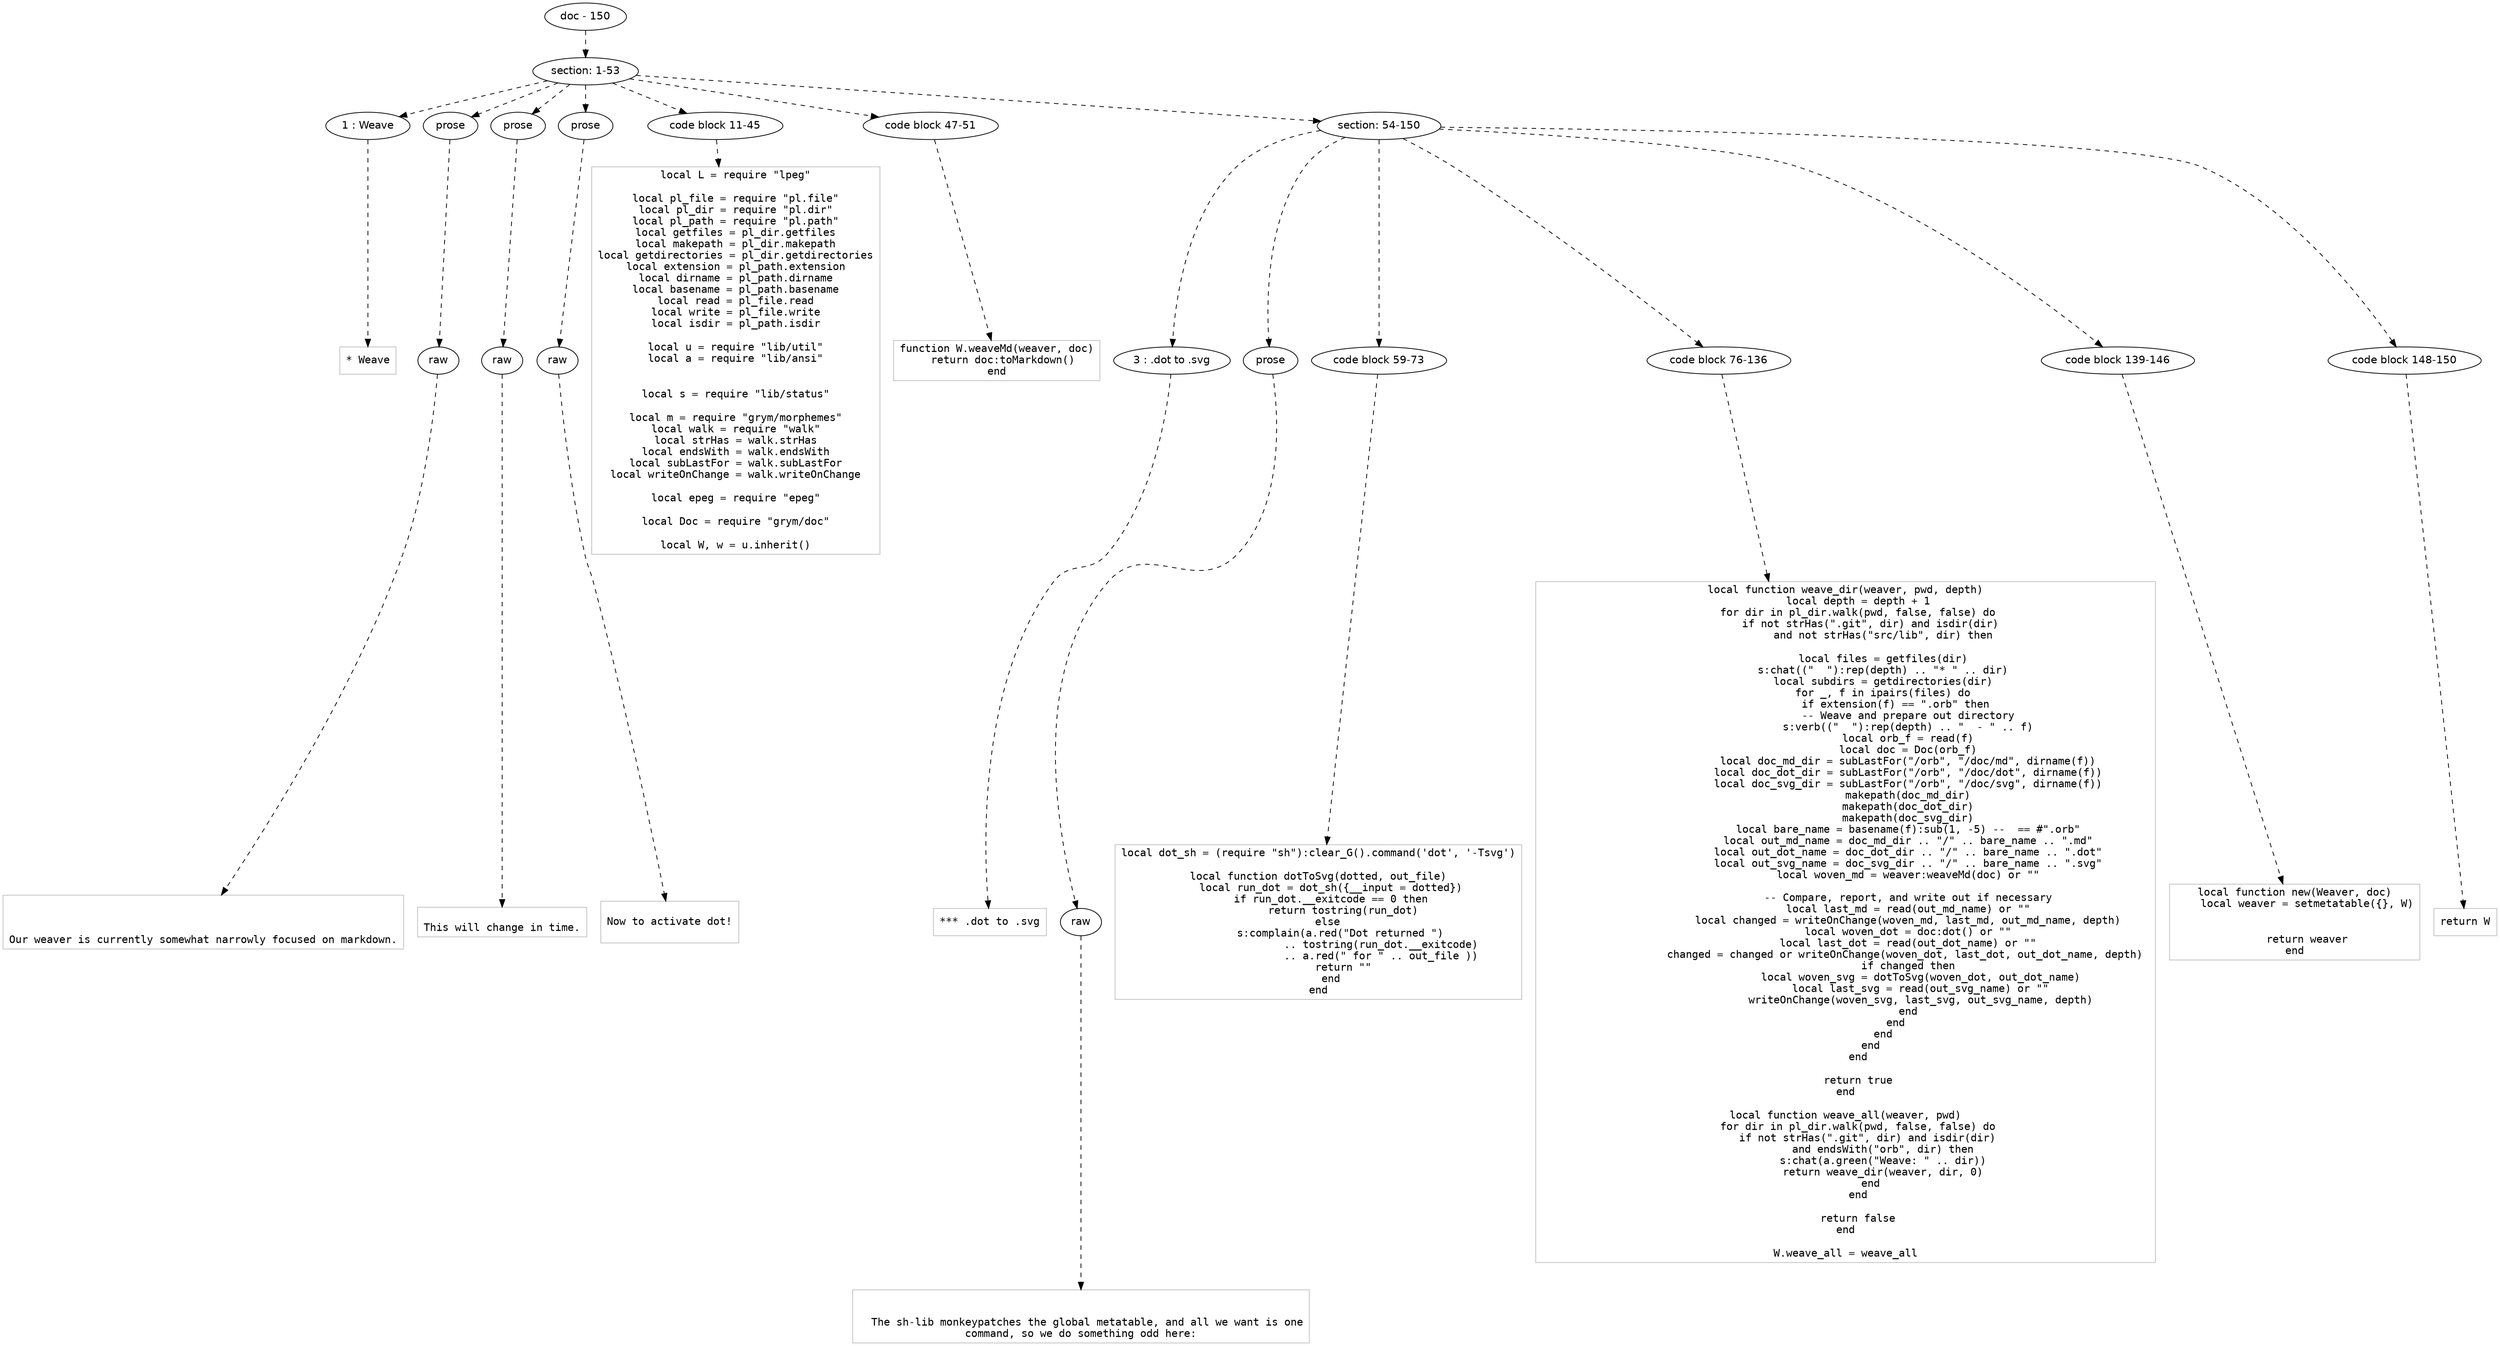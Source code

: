 digraph hierarchy {

node [fontname=Helvetica]
edge [style=dashed]

doc_0 [label="doc - 150"]


doc_0 -> { section_1}
{rank=same; section_1}

section_1 [label="section: 1-53"]


section_1 -> { header_2 prose_3 prose_4 prose_5 codeblock_6 codeblock_7 section_8}
{rank=same; header_2 prose_3 prose_4 prose_5 codeblock_6 codeblock_7 section_8}

header_2 [label="1 : Weave"]

prose_3 [label="prose"]

prose_4 [label="prose"]

prose_5 [label="prose"]

codeblock_6 [label="code block 11-45"]

codeblock_7 [label="code block 47-51"]

section_8 [label="section: 54-150"]


header_2 -> leaf_9
leaf_9  [color=Gray,shape=rectangle,fontname=Inconsolata,label="* Weave"]
prose_3 -> { raw_10}
{rank=same; raw_10}

raw_10 [label="raw"]


raw_10 -> leaf_11
leaf_11  [color=Gray,shape=rectangle,fontname=Inconsolata,label="


Our weaver is currently somewhat narrowly focused on markdown.
"]
prose_4 -> { raw_12}
{rank=same; raw_12}

raw_12 [label="raw"]


raw_12 -> leaf_13
leaf_13  [color=Gray,shape=rectangle,fontname=Inconsolata,label="
This will change in time.
"]
prose_5 -> { raw_14}
{rank=same; raw_14}

raw_14 [label="raw"]


raw_14 -> leaf_15
leaf_15  [color=Gray,shape=rectangle,fontname=Inconsolata,label="
Now to activate dot!

"]
codeblock_6 -> leaf_16
leaf_16  [color=Gray,shape=rectangle,fontname=Inconsolata,label="local L = require \"lpeg\"

local pl_file = require \"pl.file\"
local pl_dir = require \"pl.dir\"
local pl_path = require \"pl.path\"
local getfiles = pl_dir.getfiles
local makepath = pl_dir.makepath
local getdirectories = pl_dir.getdirectories
local extension = pl_path.extension
local dirname = pl_path.dirname
local basename = pl_path.basename
local read = pl_file.read
local write = pl_file.write
local isdir = pl_path.isdir

local u = require \"lib/util\"
local a = require \"lib/ansi\"


local s = require \"lib/status\"

local m = require \"grym/morphemes\"
local walk = require \"walk\"
local strHas = walk.strHas
local endsWith = walk.endsWith
local subLastFor = walk.subLastFor
local writeOnChange = walk.writeOnChange

local epeg = require \"epeg\"

local Doc = require \"grym/doc\"

local W, w = u.inherit()"]
codeblock_7 -> leaf_17
leaf_17  [color=Gray,shape=rectangle,fontname=Inconsolata,label="function W.weaveMd(weaver, doc)
  return doc:toMarkdown()
end"]
section_8 -> { header_18 prose_19 codeblock_20 codeblock_21 codeblock_22 codeblock_23}
{rank=same; header_18 prose_19 codeblock_20 codeblock_21 codeblock_22 codeblock_23}

header_18 [label="3 : .dot to .svg"]

prose_19 [label="prose"]

codeblock_20 [label="code block 59-73"]

codeblock_21 [label="code block 76-136"]

codeblock_22 [label="code block 139-146"]

codeblock_23 [label="code block 148-150"]


header_18 -> leaf_24
leaf_24  [color=Gray,shape=rectangle,fontname=Inconsolata,label="*** .dot to .svg"]
prose_19 -> { raw_25}
{rank=same; raw_25}

raw_25 [label="raw"]


raw_25 -> leaf_26
leaf_26  [color=Gray,shape=rectangle,fontname=Inconsolata,label="

  The sh-lib monkeypatches the global metatable, and all we want is one
command, so we do something odd here:
"]
codeblock_20 -> leaf_27
leaf_27  [color=Gray,shape=rectangle,fontname=Inconsolata,label="local dot_sh = (require \"sh\"):clear_G().command('dot', '-Tsvg')

local function dotToSvg(dotted, out_file)
    local run_dot = dot_sh({__input = dotted})
    if run_dot.__exitcode == 0 then
        return tostring(run_dot)
    else 
        s:complain(a.red(\"Dot returned \") 
                    .. tostring(run_dot.__exitcode)
                    .. a.red(\" for \" .. out_file ))
        return \"\"
    end
end"]
codeblock_21 -> leaf_28
leaf_28  [color=Gray,shape=rectangle,fontname=Inconsolata,label="local function weave_dir(weaver, pwd, depth)
    local depth = depth + 1
    for dir in pl_dir.walk(pwd, false, false) do
        if not strHas(\".git\", dir) and isdir(dir)
            and not strHas(\"src/lib\", dir) then

            local files = getfiles(dir)
            s:chat((\"  \"):rep(depth) .. \"* \" .. dir)
            local subdirs = getdirectories(dir)
            for _, f in ipairs(files) do
                if extension(f) == \".orb\" then
                    -- Weave and prepare out directory
                    s:verb((\"  \"):rep(depth) .. \"  - \" .. f)
                    local orb_f = read(f)
                    local doc = Doc(orb_f)
                    local doc_md_dir = subLastFor(\"/orb\", \"/doc/md\", dirname(f))
                    local doc_dot_dir = subLastFor(\"/orb\", \"/doc/dot\", dirname(f))
                    local doc_svg_dir = subLastFor(\"/orb\", \"/doc/svg\", dirname(f))
                    makepath(doc_md_dir)
                    makepath(doc_dot_dir)
                    makepath(doc_svg_dir)
                    local bare_name = basename(f):sub(1, -5) --  == #\".orb\"
                    local out_md_name = doc_md_dir .. \"/\" .. bare_name .. \".md\"
                    local out_dot_name = doc_dot_dir .. \"/\" .. bare_name .. \".dot\"
                    local out_svg_name = doc_svg_dir .. \"/\" .. bare_name .. \".svg\"
                    local woven_md = weaver:weaveMd(doc) or \"\"
                    
                    -- Compare, report, and write out if necessary
                    local last_md = read(out_md_name) or \"\"
                    local changed = writeOnChange(woven_md, last_md, out_md_name, depth)
                    local woven_dot = doc:dot() or \"\"
                    local last_dot = read(out_dot_name) or \"\"
                    changed = changed or writeOnChange(woven_dot, last_dot, out_dot_name, depth) 
                    if changed then
                        local woven_svg = dotToSvg(woven_dot, out_dot_name)
                        local last_svg = read(out_svg_name) or \"\"
                        writeOnChange(woven_svg, last_svg, out_svg_name, depth)
                    end
                end
            end
        end
    end

    return true
end

local function weave_all(weaver, pwd)
    for dir in pl_dir.walk(pwd, false, false) do
        if not strHas(\".git\", dir) and isdir(dir) 
            and endsWith(\"orb\", dir) then
            s:chat(a.green(\"Weave: \" .. dir))
            return weave_dir(weaver, dir, 0)
        end
    end

    return false
end

W.weave_all = weave_all"]
codeblock_22 -> leaf_29
leaf_29  [color=Gray,shape=rectangle,fontname=Inconsolata,label="local function new(Weaver, doc)
    local weaver = setmetatable({}, W)


    return weaver
end"]
codeblock_23 -> leaf_30
leaf_30  [color=Gray,shape=rectangle,fontname=Inconsolata,label="return W"]

}
